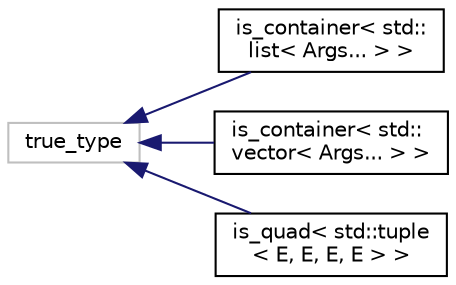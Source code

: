 digraph "Graphical Class Hierarchy"
{
 // LATEX_PDF_SIZE
  edge [fontname="Helvetica",fontsize="10",labelfontname="Helvetica",labelfontsize="10"];
  node [fontname="Helvetica",fontsize="10",shape=record];
  rankdir="LR";
  Node1 [label="true_type",height=0.2,width=0.4,color="grey75", fillcolor="white", style="filled",tooltip=" "];
  Node1 -> Node0 [dir="back",color="midnightblue",fontsize="10",style="solid",fontname="Helvetica"];
  Node0 [label="is_container\< std::\llist\< Args... \> \>",height=0.2,width=0.4,color="black", fillcolor="white", style="filled",URL="$structis__container_3_01std_1_1list_3_01Args_8_8_8_01_4_01_4.html",tooltip=" "];
  Node1 -> Node3 [dir="back",color="midnightblue",fontsize="10",style="solid",fontname="Helvetica"];
  Node3 [label="is_container\< std::\lvector\< Args... \> \>",height=0.2,width=0.4,color="black", fillcolor="white", style="filled",URL="$structis__container_3_01std_1_1vector_3_01Args_8_8_8_01_4_01_4.html",tooltip=" "];
  Node1 -> Node4 [dir="back",color="midnightblue",fontsize="10",style="solid",fontname="Helvetica"];
  Node4 [label="is_quad\< std::tuple\l\< E, E, E, E \> \>",height=0.2,width=0.4,color="black", fillcolor="white", style="filled",URL="$structis__quad_3_01std_1_1tuple_3_01E_00_01E_00_01E_00_01E_01_4_01_4.html",tooltip=" "];
}
